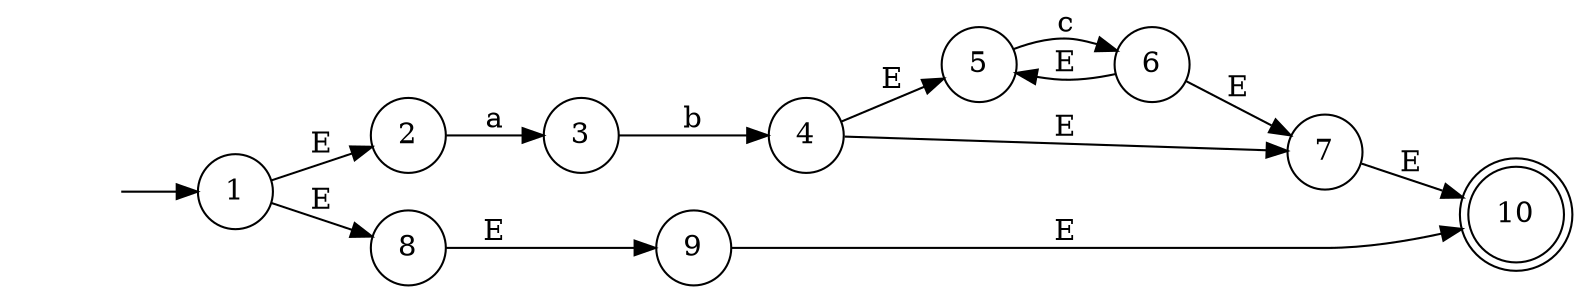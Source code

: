 digraph G {
 rankdir=LR;
 I [ label = "I", style = invis];
 1 [ shape = circle ];
 2 [ shape = circle ];
 3 [ shape = circle ];
 4 [ shape = circle ];
 5 [ shape = circle ];
 6 [ shape = circle ];
 7 [ shape = circle ];
 8 [ shape = circle ];
 9 [ shape = circle ];
 10 [ shape = doublecircle ];
 I -> 1;
 2 -> 3 [ label = "a"]; 
 3 -> 4 [ label = "b"]; 
 5 -> 6 [ label = "c"]; 
 6 -> 5 [ label = "E"]; 
 6 -> 7 [ label = "E"]; 
 4 -> 5 [ label = "E"]; 
 4 -> 7 [ label = "E"]; 
 8 -> 9 [ label = "E"]; 
 1 -> 2 [ label = "E"]; 
 1 -> 8 [ label = "E"]; 
 7 -> 10 [ label = "E"]; 
 9 -> 10 [ label = "E"]; 
}